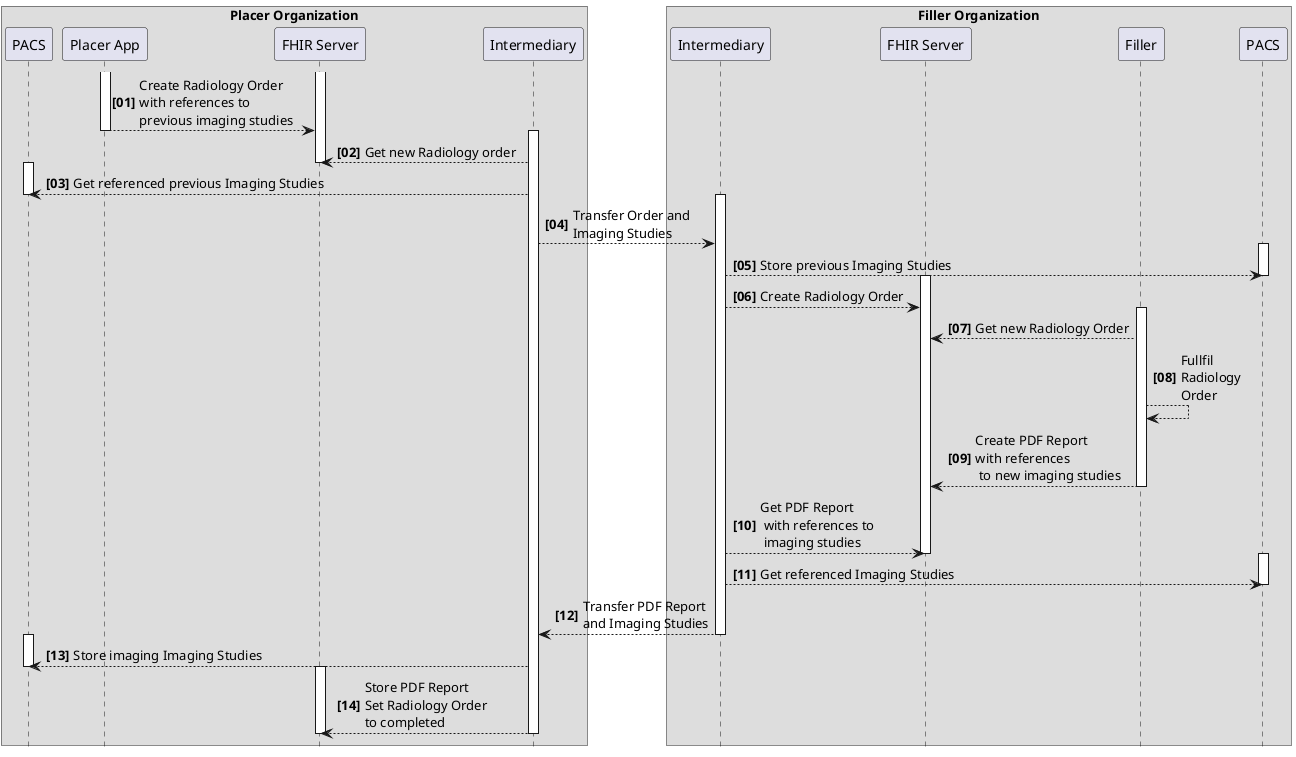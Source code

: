 @startuml
hide footbox
autonumber 1 1 "<b>[00]"

box Placer Organization
 participant "PACS" as PlacerPacs
 participant "Placer App" as PlacerApp
 participant "FHIR Server" as PlacerFhirServer
 participant "Intermediary" as PlacerIntermediary
endbox
box Filler Organization
 participant "Intermediary" as FillerIntermediary
 participant "FHIR Server" as FillerFhirServer
 participant "Filler" as FillerApp
 participant "PACS" as FillerPacs
endbox

activate PlacerApp
activate PlacerFhirServer
PlacerApp --> PlacerFhirServer: Create Radiology Order\nwith references to\nprevious imaging studies
deactivate PlacerApp
activate PlacerIntermediary
PlacerIntermediary --> PlacerFhirServer: Get new Radiology order
deactivate PlacerFhirServer
deactivate PlacerApp
activate PlacerPacs
PlacerIntermediary --> PlacerPacs: Get referenced previous Imaging Studies
deactivate PlacerPacs
activate FillerIntermediary
PlacerIntermediary --> FillerIntermediary: Transfer Order and\nImaging Studies
activate FillerPacs
FillerIntermediary --> FillerPacs: Store previous Imaging Studies
deactivate FillerPacs
activate FillerFhirServer
FillerIntermediary --> FillerFhirServer: Create Radiology Order
activate FillerApp
FillerApp --> FillerFhirServer: Get new Radiology Order
FillerApp --> FillerApp: Fullfil\nRadiology\nOrder
FillerApp --> FillerFhirServer: Create PDF Report\nwith references\n to new imaging studies
deactivate FillerApp
FillerIntermediary --> FillerFhirServer: Get PDF Report\n with references to\n imaging studies
deactivate FillerFhirServer
activate FillerPacs
FillerIntermediary --> FillerPacs: Get referenced Imaging Studies
deactivate FillerPacs
FillerIntermediary --> PlacerIntermediary: Transfer PDF Report\nand Imaging Studies
deactivate FillerIntermediary
activate PlacerPacs
PlacerIntermediary --> PlacerPacs: Store imaging Imaging Studies
deactivate PlacerPacs
activate PlacerFhirServer
PlacerIntermediary --> PlacerFhirServer: Store PDF Report\nSet Radiology Order\nto completed 
deactivate PlacerFhirServer
deactivate PlacerIntermediary
@enduml